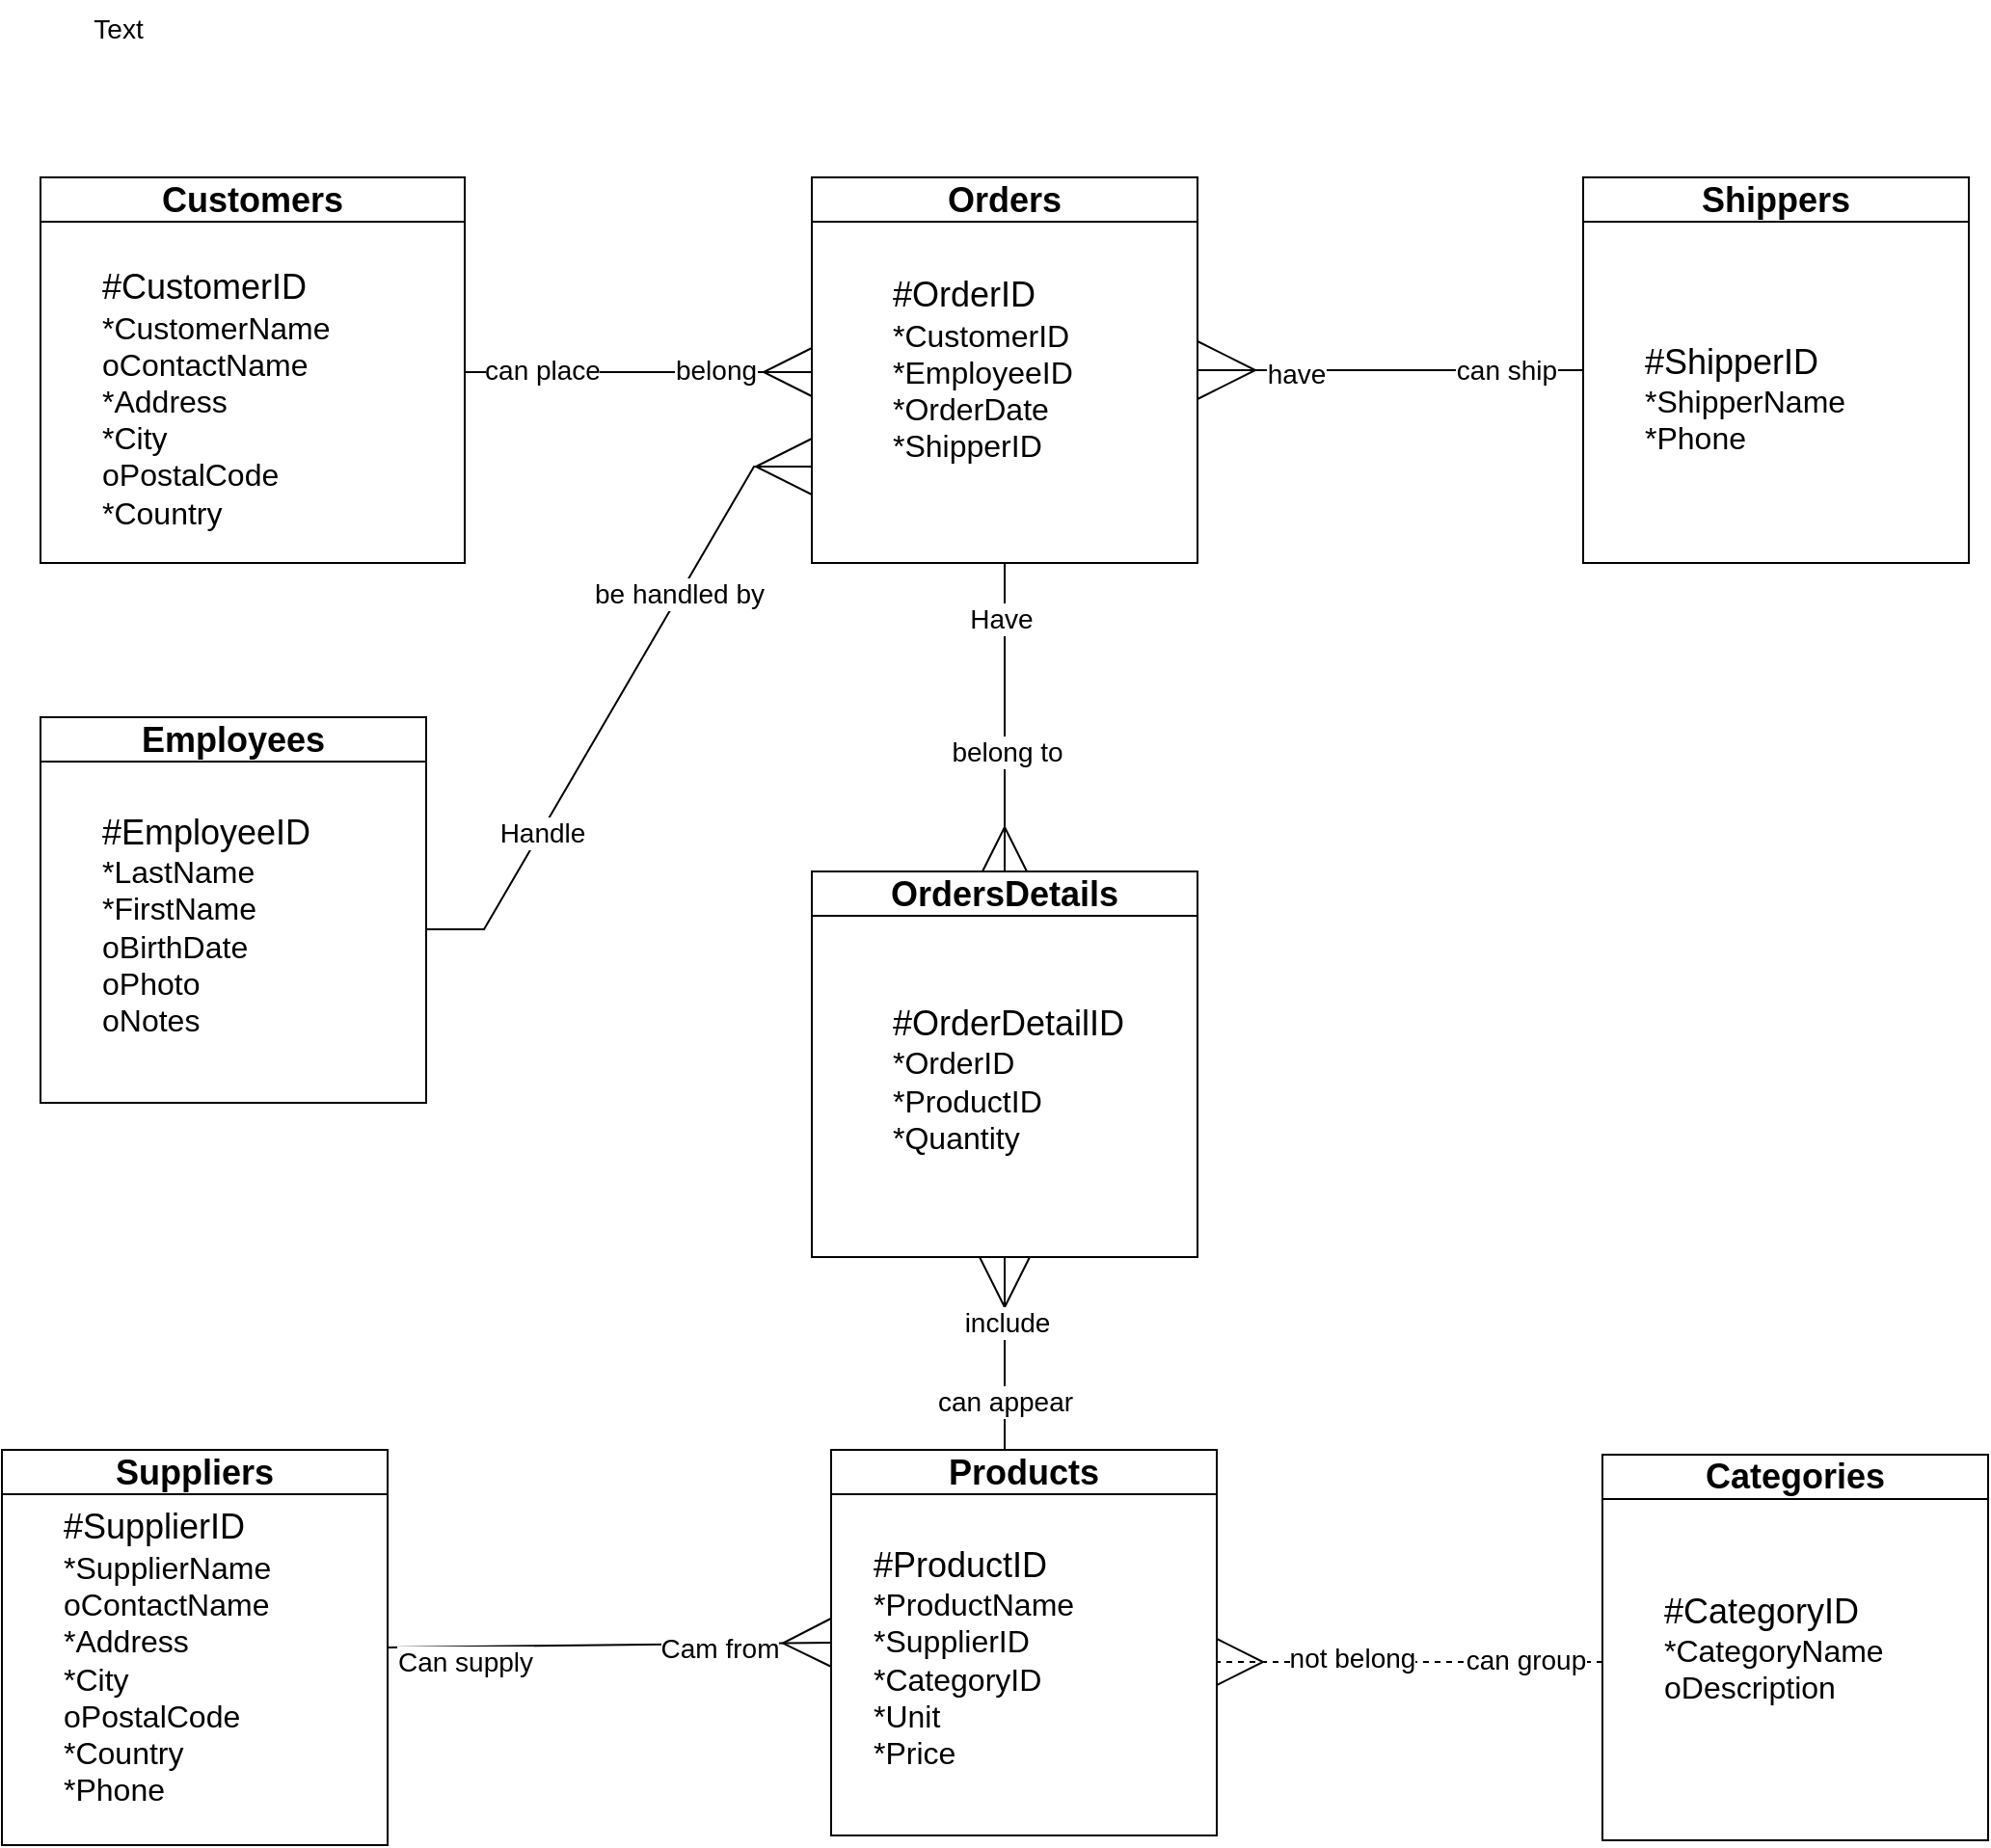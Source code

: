 <mxfile version="28.2.5">
  <diagram name="Page-1" id="DCj_IQ87a7GutCfvbOp7">
    <mxGraphModel dx="1894" dy="1027" grid="1" gridSize="10" guides="1" tooltips="1" connect="1" arrows="1" fold="1" page="1" pageScale="1" pageWidth="850" pageHeight="1100" math="0" shadow="0">
      <root>
        <mxCell id="0" />
        <mxCell id="1" parent="0" />
        <mxCell id="ZzKSvLUQ__1dikfizyV1-9" value="&lt;font style=&quot;font-size: 18px;&quot;&gt;Customers&lt;/font&gt;" style="swimlane;whiteSpace=wrap;html=1;" parent="1" vertex="1">
          <mxGeometry x="40" y="120" width="220" height="200" as="geometry" />
        </mxCell>
        <mxCell id="ZzKSvLUQ__1dikfizyV1-10" value="&lt;div&gt;&lt;font style=&quot;font-size: 18px;&quot;&gt;#CustomerID&lt;br&gt;&lt;/font&gt;&lt;/div&gt;&lt;div&gt;&lt;font size=&quot;3&quot; style=&quot;&quot;&gt;*CustomerName&lt;/font&gt;&lt;/div&gt;&lt;div&gt;&lt;font size=&quot;3&quot; style=&quot;&quot;&gt;oContactName&lt;/font&gt;&lt;/div&gt;&lt;div&gt;&lt;font size=&quot;3&quot; style=&quot;&quot;&gt;*Address&lt;/font&gt;&lt;/div&gt;&lt;div&gt;&lt;font size=&quot;3&quot; style=&quot;&quot;&gt;*City&lt;/font&gt;&lt;/div&gt;&lt;div&gt;&lt;font size=&quot;3&quot; style=&quot;&quot;&gt;oPostalCode&lt;/font&gt;&lt;/div&gt;&lt;div&gt;&lt;font size=&quot;3&quot; style=&quot;&quot;&gt;*Country&lt;/font&gt;&lt;/div&gt;" style="text;html=1;align=left;verticalAlign=middle;resizable=0;points=[];autosize=1;strokeColor=none;fillColor=none;" parent="ZzKSvLUQ__1dikfizyV1-9" vertex="1">
          <mxGeometry x="30" y="40" width="140" height="150" as="geometry" />
        </mxCell>
        <mxCell id="ZzKSvLUQ__1dikfizyV1-12" value="&lt;font style=&quot;font-size: 18px;&quot;&gt;Categories&lt;/font&gt;" style="swimlane;whiteSpace=wrap;html=1;startSize=23;" parent="1" vertex="1">
          <mxGeometry x="850" y="782.5" width="200" height="200" as="geometry" />
        </mxCell>
        <mxCell id="ZzKSvLUQ__1dikfizyV1-13" value="&lt;div&gt;&lt;font style=&quot;font-size: 18px;&quot;&gt;#CategoryID&lt;/font&gt;&lt;/div&gt;&lt;div&gt;&lt;font size=&quot;3&quot;&gt;*CategoryName&lt;/font&gt;&lt;/div&gt;&lt;div&gt;&lt;font size=&quot;3&quot;&gt;oDescription&lt;/font&gt;&lt;/div&gt;" style="text;html=1;align=left;verticalAlign=middle;resizable=0;points=[];autosize=1;strokeColor=none;fillColor=none;" parent="ZzKSvLUQ__1dikfizyV1-12" vertex="1">
          <mxGeometry x="30" y="65" width="140" height="70" as="geometry" />
        </mxCell>
        <mxCell id="ZzKSvLUQ__1dikfizyV1-14" value="&lt;font style=&quot;font-size: 18px;&quot;&gt;Shippers&lt;/font&gt;" style="swimlane;whiteSpace=wrap;html=1;startSize=23;" parent="1" vertex="1">
          <mxGeometry x="840" y="120" width="200" height="200" as="geometry" />
        </mxCell>
        <mxCell id="ZzKSvLUQ__1dikfizyV1-15" value="&lt;div&gt;&lt;font style=&quot;font-size: 18px;&quot;&gt;#ShipperID&lt;/font&gt;&lt;/div&gt;&lt;div&gt;&lt;font size=&quot;3&quot;&gt;*ShipperName&lt;/font&gt;&lt;/div&gt;&lt;div&gt;&lt;font size=&quot;3&quot;&gt;*Phone&lt;/font&gt;&lt;/div&gt;" style="text;html=1;align=left;verticalAlign=middle;resizable=0;points=[];autosize=1;strokeColor=none;fillColor=none;" parent="ZzKSvLUQ__1dikfizyV1-14" vertex="1">
          <mxGeometry x="30" y="80" width="130" height="70" as="geometry" />
        </mxCell>
        <mxCell id="ZzKSvLUQ__1dikfizyV1-20" value="&lt;font style=&quot;font-size: 18px;&quot;&gt;Employees&lt;/font&gt;" style="swimlane;whiteSpace=wrap;html=1;startSize=23;" parent="1" vertex="1">
          <mxGeometry x="40" y="400" width="200" height="200" as="geometry" />
        </mxCell>
        <mxCell id="ZzKSvLUQ__1dikfizyV1-21" value="&lt;div&gt;&lt;font style=&quot;font-size: 18px;&quot;&gt;#EmployeeID&lt;/font&gt;&lt;/div&gt;&lt;div&gt;&lt;font size=&quot;3&quot;&gt;*LastName&lt;/font&gt;&lt;/div&gt;&lt;div&gt;&lt;font size=&quot;3&quot;&gt;*FirstName&lt;/font&gt;&lt;/div&gt;&lt;div&gt;&lt;font size=&quot;3&quot;&gt;oBirthDate&lt;/font&gt;&lt;/div&gt;&lt;div&gt;&lt;font size=&quot;3&quot;&gt;oPhoto&lt;/font&gt;&lt;/div&gt;&lt;div&gt;&lt;font size=&quot;3&quot;&gt;oNotes&lt;/font&gt;&lt;/div&gt;&lt;div&gt;&lt;br&gt;&lt;/div&gt;" style="text;html=1;align=left;verticalAlign=middle;resizable=0;points=[];autosize=1;strokeColor=none;fillColor=none;" parent="ZzKSvLUQ__1dikfizyV1-20" vertex="1">
          <mxGeometry x="30" y="40" width="130" height="150" as="geometry" />
        </mxCell>
        <mxCell id="ZzKSvLUQ__1dikfizyV1-22" value="&lt;font style=&quot;font-size: 18px;&quot;&gt;OrdersDetails&lt;/font&gt;" style="swimlane;whiteSpace=wrap;html=1;startSize=23;" parent="1" vertex="1">
          <mxGeometry x="440" y="480" width="200" height="200" as="geometry" />
        </mxCell>
        <mxCell id="ZzKSvLUQ__1dikfizyV1-23" value="&lt;div&gt;&lt;font style=&quot;font-size: 18px;&quot;&gt;#OrderDetailID&lt;/font&gt;&lt;/div&gt;&lt;div&gt;&lt;font size=&quot;3&quot;&gt;*OrderID&amp;nbsp;&lt;/font&gt;&lt;/div&gt;&lt;div&gt;&lt;span style=&quot;background-color: transparent; color: light-dark(rgb(0, 0, 0), rgb(255, 255, 255));&quot;&gt;&lt;font size=&quot;3&quot;&gt;*ProductID&amp;nbsp;&lt;/font&gt;&lt;/span&gt;&lt;/div&gt;&lt;div&gt;&lt;font size=&quot;3&quot;&gt;*Quantity&lt;/font&gt;&lt;/div&gt;&lt;div&gt;&lt;br&gt;&lt;/div&gt;" style="text;html=1;align=left;verticalAlign=middle;resizable=0;points=[];autosize=1;strokeColor=none;fillColor=none;" parent="ZzKSvLUQ__1dikfizyV1-22" vertex="1">
          <mxGeometry x="40" y="60" width="140" height="110" as="geometry" />
        </mxCell>
        <mxCell id="ZzKSvLUQ__1dikfizyV1-24" value="&lt;font style=&quot;font-size: 18px;&quot;&gt;Products&lt;/font&gt;" style="swimlane;whiteSpace=wrap;html=1;startSize=23;" parent="1" vertex="1">
          <mxGeometry x="450" y="780" width="200" height="200" as="geometry" />
        </mxCell>
        <mxCell id="ZzKSvLUQ__1dikfizyV1-25" value="&lt;div&gt;&lt;font style=&quot;font-size: 18px;&quot;&gt;#ProductID&lt;/font&gt;&lt;/div&gt;&lt;div&gt;&lt;font size=&quot;3&quot;&gt;*ProductName&lt;/font&gt;&lt;/div&gt;&lt;div&gt;&lt;font size=&quot;3&quot;&gt;*SupplierID&lt;/font&gt;&lt;/div&gt;&lt;div&gt;&lt;font size=&quot;3&quot;&gt;*CategoryID&amp;nbsp;&lt;/font&gt;&lt;/div&gt;&lt;div&gt;&lt;font size=&quot;3&quot;&gt;*Unit&lt;/font&gt;&lt;/div&gt;&lt;div&gt;&lt;font size=&quot;3&quot;&gt;*Price&lt;/font&gt;&lt;/div&gt;&lt;div&gt;&lt;br&gt;&lt;/div&gt;" style="text;html=1;align=left;verticalAlign=middle;resizable=0;points=[];autosize=1;strokeColor=none;fillColor=none;" parent="ZzKSvLUQ__1dikfizyV1-24" vertex="1">
          <mxGeometry x="20" y="40" width="130" height="150" as="geometry" />
        </mxCell>
        <mxCell id="ZzKSvLUQ__1dikfizyV1-26" value="&lt;font style=&quot;font-size: 18px;&quot;&gt;Suppliers&lt;/font&gt;" style="swimlane;whiteSpace=wrap;html=1;startSize=23;" parent="1" vertex="1">
          <mxGeometry x="20" y="780" width="200" height="205" as="geometry" />
        </mxCell>
        <mxCell id="ZzKSvLUQ__1dikfizyV1-27" value="&lt;div&gt;&lt;div&gt;&lt;font style=&quot;font-size: 18px;&quot;&gt;#SupplierID&lt;/font&gt;&lt;/div&gt;&lt;div&gt;&lt;font size=&quot;3&quot;&gt;*SupplierName&lt;/font&gt;&lt;/div&gt;&lt;div&gt;&lt;font size=&quot;3&quot;&gt;oContactName&lt;/font&gt;&lt;/div&gt;&lt;div&gt;&lt;font size=&quot;3&quot;&gt;*Address&lt;/font&gt;&lt;/div&gt;&lt;div&gt;&lt;font size=&quot;3&quot;&gt;*City&lt;/font&gt;&lt;/div&gt;&lt;div&gt;&lt;font size=&quot;3&quot;&gt;oPostalCode&lt;/font&gt;&lt;/div&gt;&lt;div&gt;&lt;font size=&quot;3&quot;&gt;*Country&lt;/font&gt;&lt;/div&gt;&lt;div&gt;&lt;font size=&quot;3&quot;&gt;*Phone&lt;/font&gt;&lt;/div&gt;&lt;/div&gt;&lt;div&gt;&lt;br&gt;&lt;/div&gt;" style="text;html=1;align=left;verticalAlign=middle;resizable=0;points=[];autosize=1;strokeColor=none;fillColor=none;" parent="ZzKSvLUQ__1dikfizyV1-26" vertex="1">
          <mxGeometry x="30" y="25" width="130" height="180" as="geometry" />
        </mxCell>
        <mxCell id="ZzKSvLUQ__1dikfizyV1-35" value="" style="edgeStyle=entityRelationEdgeStyle;fontSize=12;html=1;endArrow=ERmany;rounded=0;entryX=0;entryY=0.5;entryDx=0;entryDy=0;exitX=1;exitY=0.5;exitDx=0;exitDy=0;sourcePerimeterSpacing=7;targetPerimeterSpacing=8;startSize=22;endSize=23;" parent="1" edge="1">
          <mxGeometry width="100" height="100" relative="1" as="geometry">
            <mxPoint x="260" y="221" as="sourcePoint" />
            <mxPoint x="440" y="221" as="targetPoint" />
          </mxGeometry>
        </mxCell>
        <mxCell id="ZzKSvLUQ__1dikfizyV1-36" value="&lt;font style=&quot;font-size: 14px;&quot;&gt;can place&lt;/font&gt;" style="edgeLabel;html=1;align=center;verticalAlign=middle;resizable=0;points=[];" parent="ZzKSvLUQ__1dikfizyV1-35" vertex="1" connectable="0">
          <mxGeometry x="0.028" y="1" relative="1" as="geometry">
            <mxPoint x="-53" as="offset" />
          </mxGeometry>
        </mxCell>
        <mxCell id="ZzKSvLUQ__1dikfizyV1-40" value="&lt;font style=&quot;font-size: 14px;&quot;&gt;belong&lt;/font&gt;" style="edgeLabel;html=1;align=center;verticalAlign=middle;resizable=0;points=[];" parent="ZzKSvLUQ__1dikfizyV1-35" vertex="1" connectable="0">
          <mxGeometry x="0.483" y="-4" relative="1" as="geometry">
            <mxPoint x="-4" y="-5" as="offset" />
          </mxGeometry>
        </mxCell>
        <mxCell id="ZzKSvLUQ__1dikfizyV1-37" value="" style="group" parent="1" vertex="1" connectable="0">
          <mxGeometry x="440" y="120" width="200" height="200" as="geometry" />
        </mxCell>
        <mxCell id="ZzKSvLUQ__1dikfizyV1-17" value="&lt;font style=&quot;font-size: 18px;&quot;&gt;Orders&lt;/font&gt;" style="swimlane;whiteSpace=wrap;html=1;startSize=23;" parent="ZzKSvLUQ__1dikfizyV1-37" vertex="1">
          <mxGeometry width="200" height="200" as="geometry" />
        </mxCell>
        <mxCell id="ZzKSvLUQ__1dikfizyV1-18" value="&lt;div&gt;&lt;font style=&quot;font-size: 18px;&quot;&gt;#OrderID&lt;/font&gt;&lt;/div&gt;&lt;div&gt;&lt;font size=&quot;3&quot;&gt;*CustomerID&lt;/font&gt;&lt;/div&gt;&lt;div&gt;&lt;font size=&quot;3&quot;&gt;*EmployeeID&amp;nbsp;&lt;/font&gt;&lt;/div&gt;&lt;div&gt;&lt;font size=&quot;3&quot;&gt;*OrderDate&lt;/font&gt;&lt;/div&gt;&lt;div&gt;&lt;font size=&quot;3&quot;&gt;*ShipperID&amp;nbsp;&lt;/font&gt;&lt;/div&gt;" style="text;html=1;align=left;verticalAlign=middle;resizable=0;points=[];autosize=1;strokeColor=none;fillColor=none;" parent="ZzKSvLUQ__1dikfizyV1-37" vertex="1">
          <mxGeometry x="40" y="45" width="120" height="110" as="geometry" />
        </mxCell>
        <mxCell id="ZzKSvLUQ__1dikfizyV1-38" value="" style="edgeStyle=entityRelationEdgeStyle;fontSize=12;html=1;endArrow=ERmany;rounded=0;entryX=0;entryY=0.75;entryDx=0;entryDy=0;endSize=27;" parent="1" target="ZzKSvLUQ__1dikfizyV1-17" edge="1">
          <mxGeometry width="100" height="100" relative="1" as="geometry">
            <mxPoint x="240" y="510" as="sourcePoint" />
            <mxPoint x="320" y="410" as="targetPoint" />
          </mxGeometry>
        </mxCell>
        <mxCell id="ZzKSvLUQ__1dikfizyV1-39" value="&lt;font style=&quot;font-size: 14px;&quot;&gt;Handle&lt;/font&gt;" style="edgeLabel;html=1;align=center;verticalAlign=middle;resizable=0;points=[];" parent="ZzKSvLUQ__1dikfizyV1-38" vertex="1" connectable="0">
          <mxGeometry x="-0.023" y="1" relative="1" as="geometry">
            <mxPoint x="-37" y="67" as="offset" />
          </mxGeometry>
        </mxCell>
        <mxCell id="ZzKSvLUQ__1dikfizyV1-41" value="&lt;font style=&quot;font-size: 14px;&quot;&gt;be handled by&lt;/font&gt;" style="edgeLabel;html=1;align=center;verticalAlign=middle;resizable=0;points=[];" parent="ZzKSvLUQ__1dikfizyV1-38" vertex="1" connectable="0">
          <mxGeometry x="0.367" y="1" relative="1" as="geometry">
            <mxPoint as="offset" />
          </mxGeometry>
        </mxCell>
        <mxCell id="ZzKSvLUQ__1dikfizyV1-48" value="" style="endArrow=ERmany;html=1;rounded=0;exitX=0.5;exitY=1;exitDx=0;exitDy=0;endFill=0;entryX=0.5;entryY=0;entryDx=0;entryDy=0;endSize=21;" parent="1" source="ZzKSvLUQ__1dikfizyV1-17" target="ZzKSvLUQ__1dikfizyV1-22" edge="1">
          <mxGeometry width="50" height="50" relative="1" as="geometry">
            <mxPoint x="620" y="650" as="sourcePoint" />
            <mxPoint x="540" y="450" as="targetPoint" />
          </mxGeometry>
        </mxCell>
        <mxCell id="ZzKSvLUQ__1dikfizyV1-50" value="&lt;font style=&quot;font-size: 14px;&quot;&gt;Have&lt;/font&gt;" style="edgeLabel;html=1;align=center;verticalAlign=middle;resizable=0;points=[];" parent="ZzKSvLUQ__1dikfizyV1-48" vertex="1" connectable="0">
          <mxGeometry x="-0.637" y="-2" relative="1" as="geometry">
            <mxPoint as="offset" />
          </mxGeometry>
        </mxCell>
        <mxCell id="ZzKSvLUQ__1dikfizyV1-51" value="&lt;font style=&quot;font-size: 14px;&quot;&gt;belong to&lt;/font&gt;" style="edgeLabel;html=1;align=center;verticalAlign=middle;resizable=0;points=[];" parent="ZzKSvLUQ__1dikfizyV1-48" vertex="1" connectable="0">
          <mxGeometry x="0.225" y="1" relative="1" as="geometry">
            <mxPoint as="offset" />
          </mxGeometry>
        </mxCell>
        <mxCell id="ZzKSvLUQ__1dikfizyV1-52" value="&lt;font style=&quot;font-size: 14px;&quot;&gt;can ship&lt;/font&gt;" style="endArrow=ERmany;html=1;rounded=0;entryX=1;entryY=0.5;entryDx=0;entryDy=0;exitX=0;exitY=0.5;exitDx=0;exitDy=0;endFill=0;endSize=28;" parent="1" source="ZzKSvLUQ__1dikfizyV1-14" target="ZzKSvLUQ__1dikfizyV1-17" edge="1">
          <mxGeometry x="-0.6" width="50" height="50" relative="1" as="geometry">
            <mxPoint x="500" y="670" as="sourcePoint" />
            <mxPoint x="550" y="620" as="targetPoint" />
            <mxPoint as="offset" />
          </mxGeometry>
        </mxCell>
        <mxCell id="ZzKSvLUQ__1dikfizyV1-54" value="&lt;font style=&quot;font-size: 14px;&quot;&gt;have&lt;/font&gt;" style="edgeLabel;html=1;align=center;verticalAlign=middle;resizable=0;points=[];" parent="ZzKSvLUQ__1dikfizyV1-52" vertex="1" connectable="0">
          <mxGeometry x="0.49" y="2" relative="1" as="geometry">
            <mxPoint as="offset" />
          </mxGeometry>
        </mxCell>
        <mxCell id="ZzKSvLUQ__1dikfizyV1-55" value="" style="endArrow=ERmany;html=1;rounded=0;exitX=0.45;exitY=0;exitDx=0;exitDy=0;exitPerimeter=0;entryX=0.5;entryY=1;entryDx=0;entryDy=0;endFill=0;endSize=24;" parent="1" source="ZzKSvLUQ__1dikfizyV1-24" target="ZzKSvLUQ__1dikfizyV1-22" edge="1">
          <mxGeometry width="50" height="50" relative="1" as="geometry">
            <mxPoint x="500" y="670" as="sourcePoint" />
            <mxPoint x="550" y="620" as="targetPoint" />
          </mxGeometry>
        </mxCell>
        <mxCell id="ZzKSvLUQ__1dikfizyV1-56" value="&lt;font style=&quot;font-size: 14px;&quot;&gt;can appear&lt;/font&gt;" style="edgeLabel;html=1;align=center;verticalAlign=middle;resizable=0;points=[];" parent="ZzKSvLUQ__1dikfizyV1-55" vertex="1" connectable="0">
          <mxGeometry x="-0.813" y="1" relative="1" as="geometry">
            <mxPoint x="1" y="-16" as="offset" />
          </mxGeometry>
        </mxCell>
        <mxCell id="ZzKSvLUQ__1dikfizyV1-57" value="&lt;font style=&quot;font-size: 14px;&quot;&gt;include&lt;/font&gt;" style="edgeLabel;html=1;align=center;verticalAlign=middle;resizable=0;points=[];" parent="ZzKSvLUQ__1dikfizyV1-55" vertex="1" connectable="0">
          <mxGeometry x="0.327" y="-1" relative="1" as="geometry">
            <mxPoint as="offset" />
          </mxGeometry>
        </mxCell>
        <mxCell id="ZzKSvLUQ__1dikfizyV1-58" value="" style="endArrow=ERmany;html=1;rounded=0;entryX=0;entryY=0.5;entryDx=0;entryDy=0;exitX=1;exitY=0.5;exitDx=0;exitDy=0;endFill=0;endSize=23;" parent="1" source="ZzKSvLUQ__1dikfizyV1-26" target="ZzKSvLUQ__1dikfizyV1-24" edge="1">
          <mxGeometry width="50" height="50" relative="1" as="geometry">
            <mxPoint x="500" y="670" as="sourcePoint" />
            <mxPoint x="550" y="620" as="targetPoint" />
          </mxGeometry>
        </mxCell>
        <mxCell id="ZzKSvLUQ__1dikfizyV1-59" value="&lt;font style=&quot;font-size: 14px;&quot;&gt;Can supply&lt;/font&gt;" style="edgeLabel;html=1;align=center;verticalAlign=middle;resizable=0;points=[];" parent="ZzKSvLUQ__1dikfizyV1-58" vertex="1" connectable="0">
          <mxGeometry x="-0.811" y="1" relative="1" as="geometry">
            <mxPoint x="18" y="8" as="offset" />
          </mxGeometry>
        </mxCell>
        <mxCell id="ZzKSvLUQ__1dikfizyV1-60" value="&lt;span style=&quot;font-size: 14px;&quot;&gt;Cam from&lt;/span&gt;" style="edgeLabel;html=1;align=center;verticalAlign=middle;resizable=0;points=[];" parent="ZzKSvLUQ__1dikfizyV1-58" vertex="1" connectable="0">
          <mxGeometry x="0.494" y="-2" relative="1" as="geometry">
            <mxPoint as="offset" />
          </mxGeometry>
        </mxCell>
        <mxCell id="ZzKSvLUQ__1dikfizyV1-61" value="" style="endArrow=ERmany;html=1;rounded=0;endFill=0;dashed=1;endSize=22;" parent="1" edge="1">
          <mxGeometry width="50" height="50" relative="1" as="geometry">
            <mxPoint x="850" y="890" as="sourcePoint" />
            <mxPoint x="650" y="890" as="targetPoint" />
          </mxGeometry>
        </mxCell>
        <mxCell id="ZzKSvLUQ__1dikfizyV1-64" value="&lt;span style=&quot;font-size: 14px;&quot;&gt;can group&lt;/span&gt;" style="edgeLabel;html=1;align=center;verticalAlign=middle;resizable=0;points=[];" parent="ZzKSvLUQ__1dikfizyV1-61" vertex="1" connectable="0">
          <mxGeometry x="0.5" y="-1" relative="1" as="geometry">
            <mxPoint x="110" as="offset" />
          </mxGeometry>
        </mxCell>
        <mxCell id="ZzKSvLUQ__1dikfizyV1-65" value="&lt;font style=&quot;font-size: 14px;&quot;&gt;not belong&lt;/font&gt;" style="edgeLabel;html=1;align=center;verticalAlign=middle;resizable=0;points=[];" parent="ZzKSvLUQ__1dikfizyV1-61" vertex="1" connectable="0">
          <mxGeometry x="0.5" y="-2" relative="1" as="geometry">
            <mxPoint x="20" as="offset" />
          </mxGeometry>
        </mxCell>
        <mxCell id="ZzKSvLUQ__1dikfizyV1-66" value="&lt;font style=&quot;font-size: 14px;&quot;&gt;Text&lt;/font&gt;" style="text;html=1;align=center;verticalAlign=middle;resizable=0;points=[];autosize=1;strokeColor=none;fillColor=none;" parent="1" vertex="1">
          <mxGeometry x="55" y="28" width="50" height="30" as="geometry" />
        </mxCell>
      </root>
    </mxGraphModel>
  </diagram>
</mxfile>

